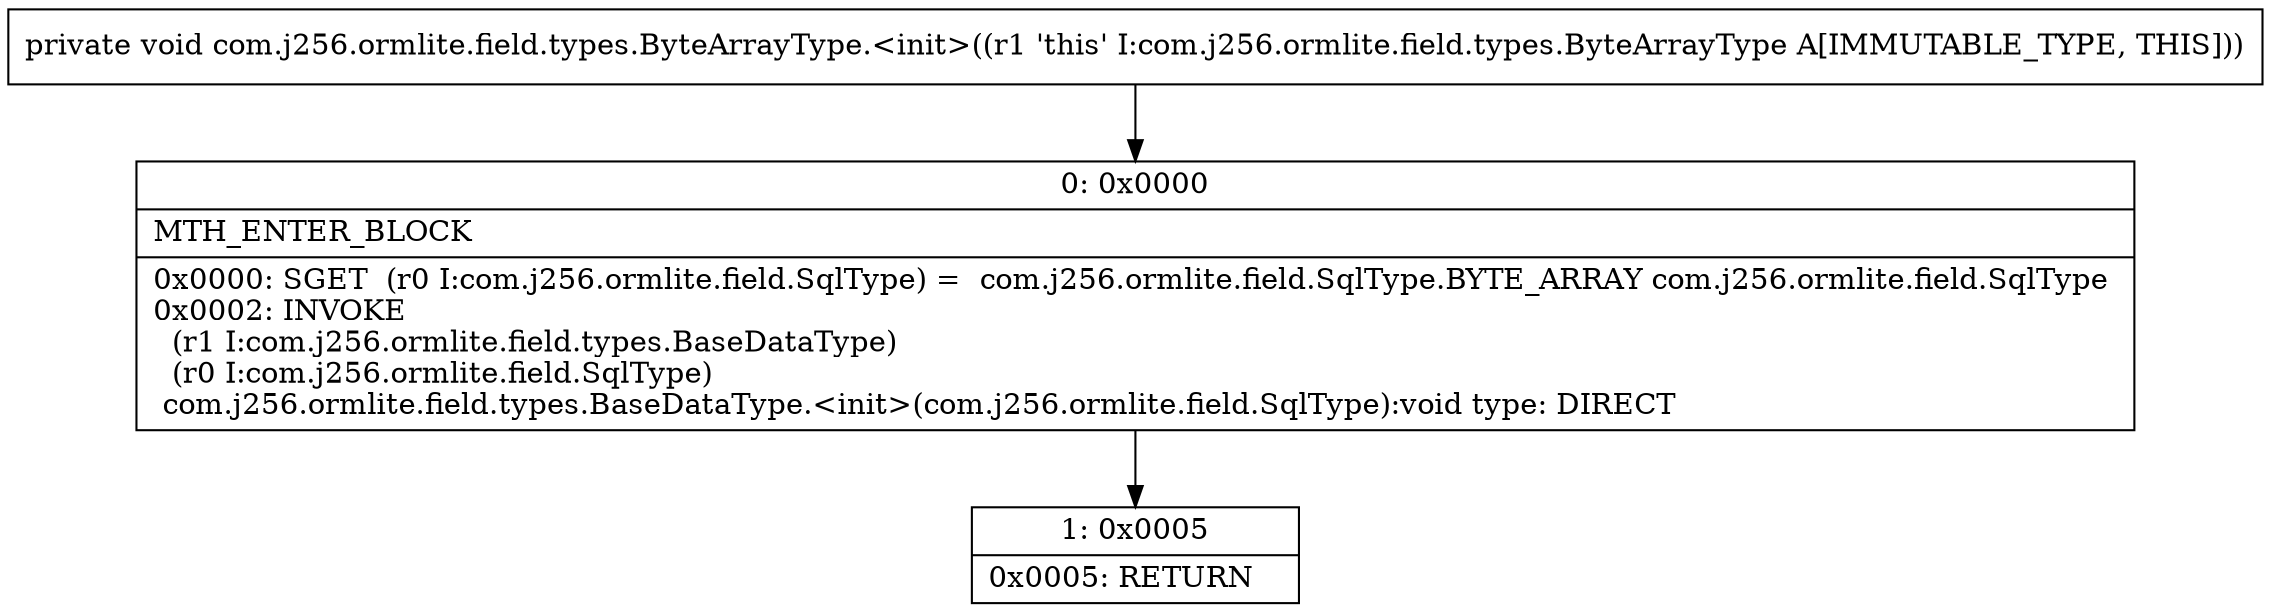 digraph "CFG forcom.j256.ormlite.field.types.ByteArrayType.\<init\>()V" {
Node_0 [shape=record,label="{0\:\ 0x0000|MTH_ENTER_BLOCK\l|0x0000: SGET  (r0 I:com.j256.ormlite.field.SqlType) =  com.j256.ormlite.field.SqlType.BYTE_ARRAY com.j256.ormlite.field.SqlType \l0x0002: INVOKE  \l  (r1 I:com.j256.ormlite.field.types.BaseDataType)\l  (r0 I:com.j256.ormlite.field.SqlType)\l com.j256.ormlite.field.types.BaseDataType.\<init\>(com.j256.ormlite.field.SqlType):void type: DIRECT \l}"];
Node_1 [shape=record,label="{1\:\ 0x0005|0x0005: RETURN   \l}"];
MethodNode[shape=record,label="{private void com.j256.ormlite.field.types.ByteArrayType.\<init\>((r1 'this' I:com.j256.ormlite.field.types.ByteArrayType A[IMMUTABLE_TYPE, THIS])) }"];
MethodNode -> Node_0;
Node_0 -> Node_1;
}

